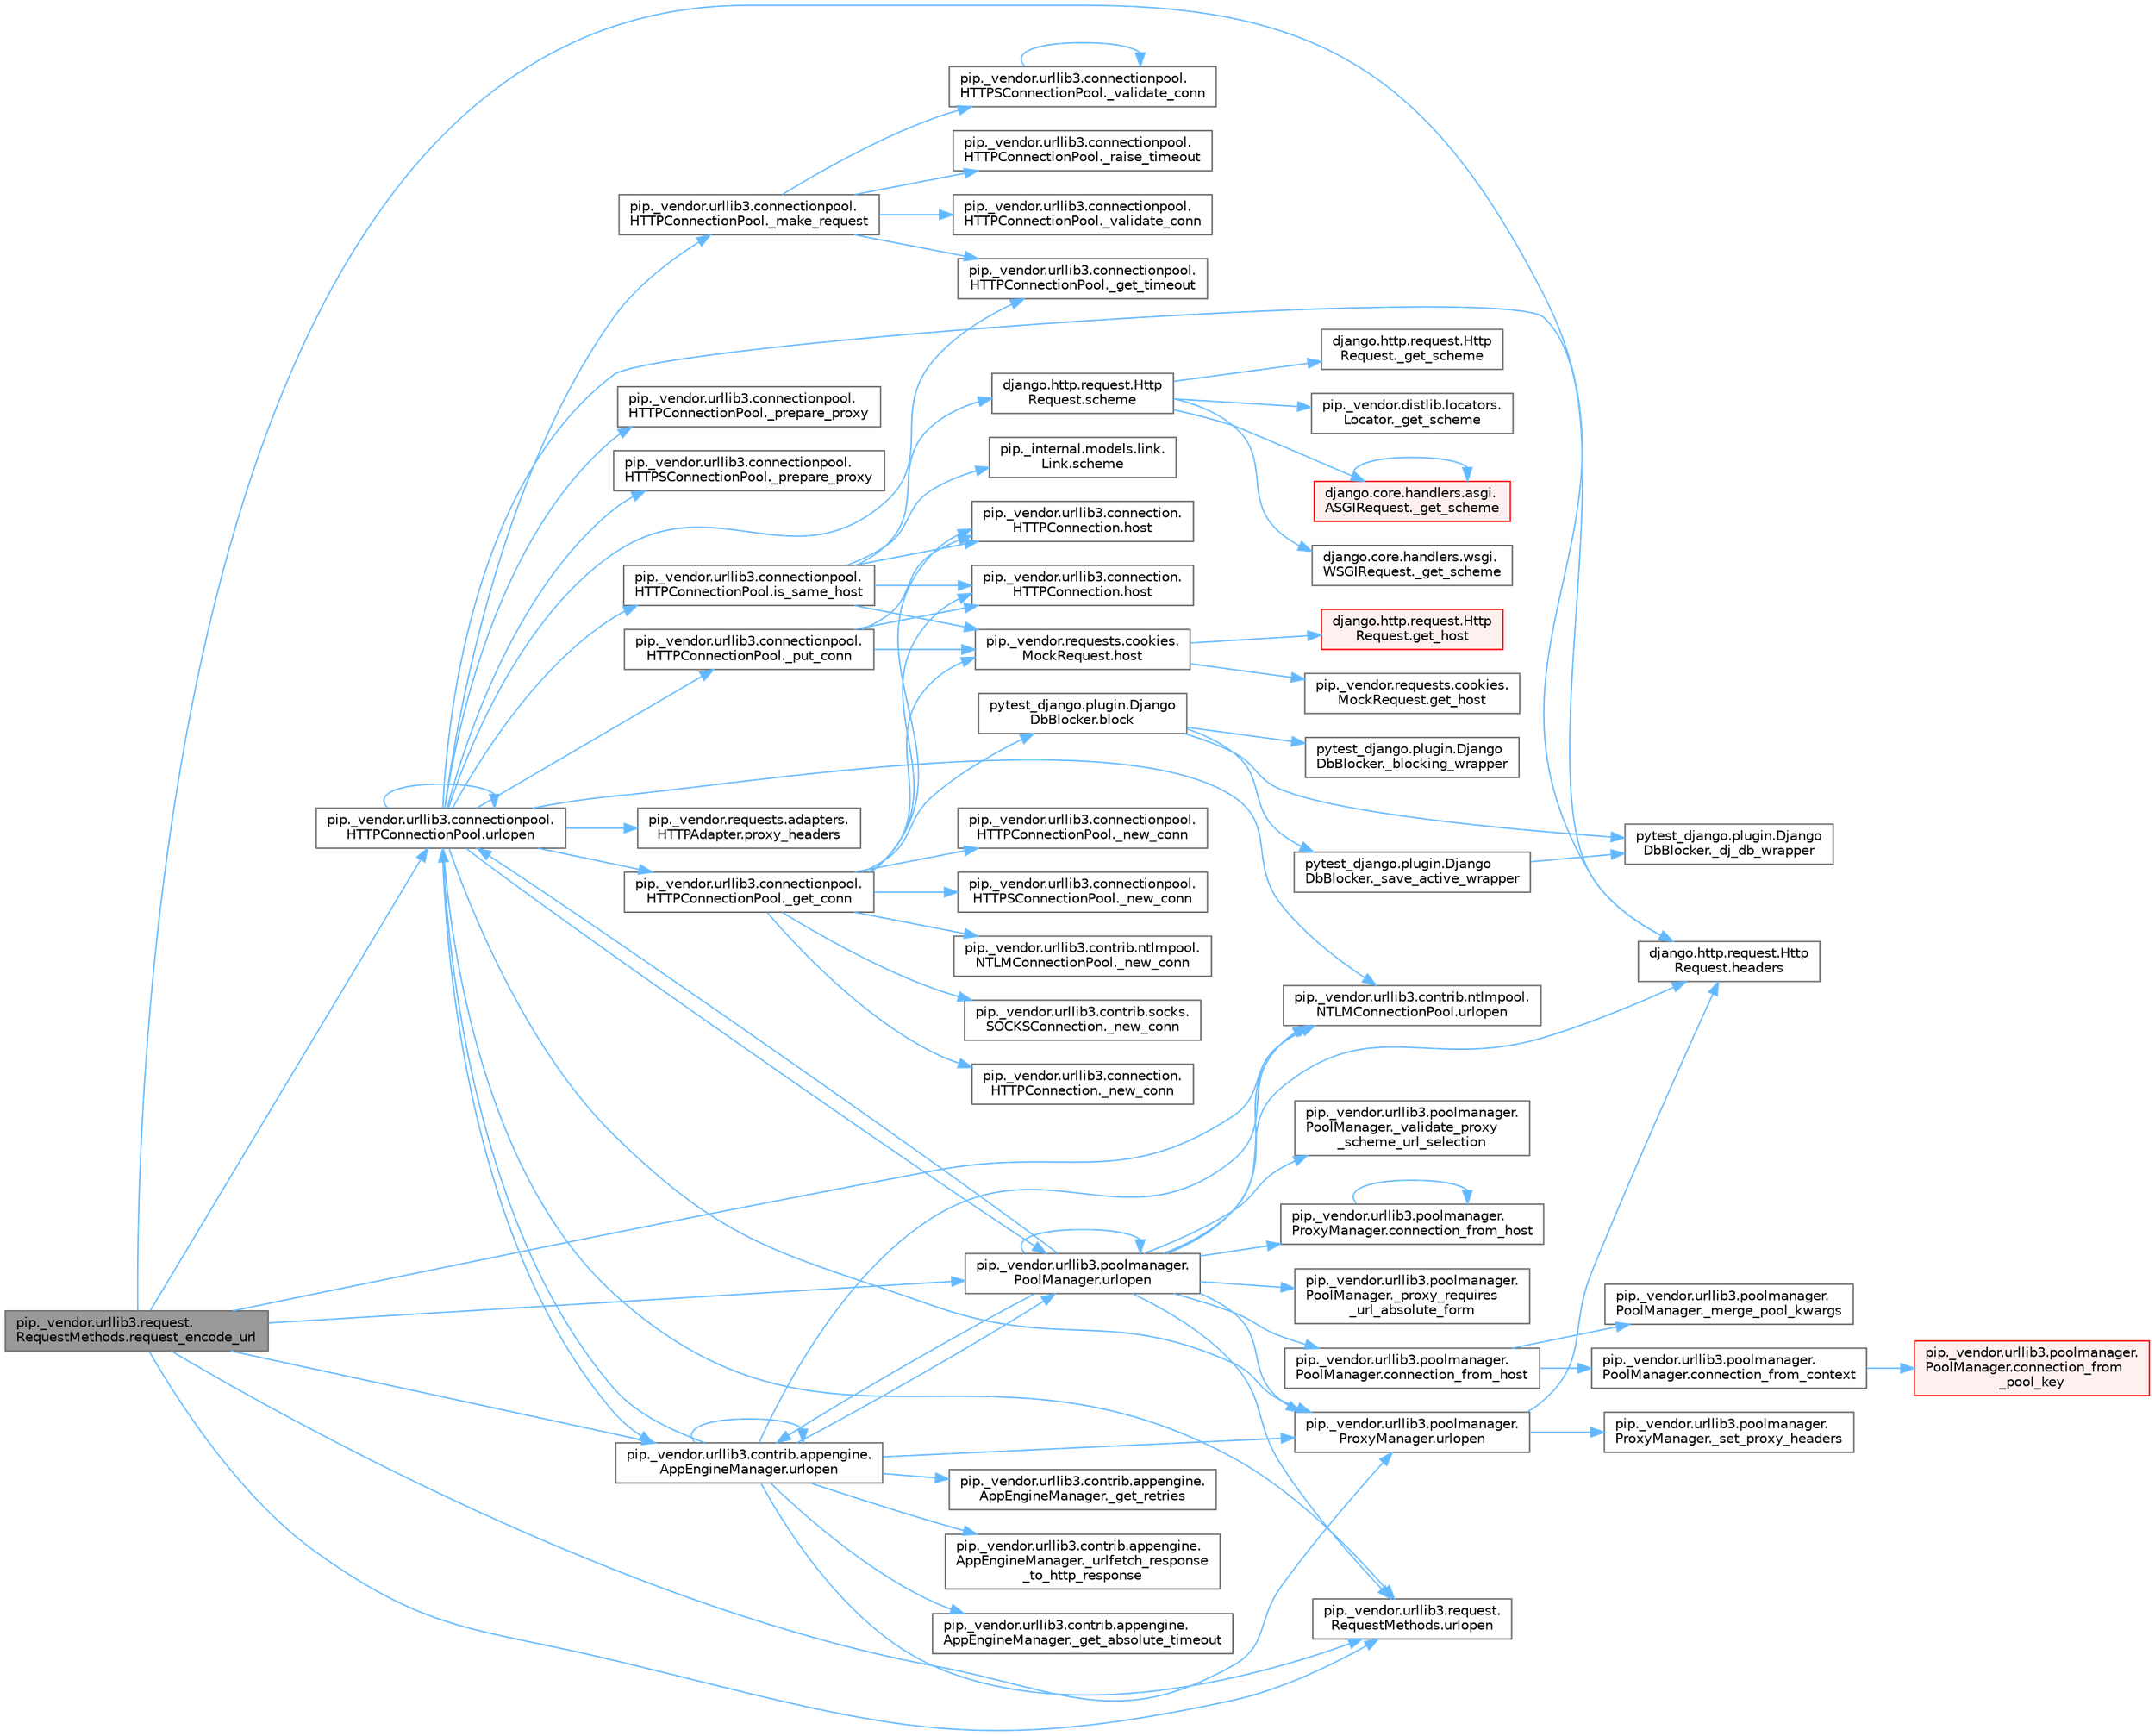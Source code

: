 digraph "pip._vendor.urllib3.request.RequestMethods.request_encode_url"
{
 // LATEX_PDF_SIZE
  bgcolor="transparent";
  edge [fontname=Helvetica,fontsize=10,labelfontname=Helvetica,labelfontsize=10];
  node [fontname=Helvetica,fontsize=10,shape=box,height=0.2,width=0.4];
  rankdir="LR";
  Node1 [id="Node000001",label="pip._vendor.urllib3.request.\lRequestMethods.request_encode_url",height=0.2,width=0.4,color="gray40", fillcolor="grey60", style="filled", fontcolor="black",tooltip=" "];
  Node1 -> Node2 [id="edge1_Node000001_Node000002",color="steelblue1",style="solid",tooltip=" "];
  Node2 [id="Node000002",label="django.http.request.Http\lRequest.headers",height=0.2,width=0.4,color="grey40", fillcolor="white", style="filled",URL="$classdjango_1_1http_1_1request_1_1_http_request.html#a757d86c06e163aa94180817723ce1b9c",tooltip=" "];
  Node1 -> Node3 [id="edge2_Node000001_Node000003",color="steelblue1",style="solid",tooltip=" "];
  Node3 [id="Node000003",label="pip._vendor.urllib3.connectionpool.\lHTTPConnectionPool.urlopen",height=0.2,width=0.4,color="grey40", fillcolor="white", style="filled",URL="$classpip_1_1__vendor_1_1urllib3_1_1connectionpool_1_1_h_t_t_p_connection_pool.html#ae35894f81da52ce45fa069cb5e1623c6",tooltip=" "];
  Node3 -> Node4 [id="edge3_Node000003_Node000004",color="steelblue1",style="solid",tooltip=" "];
  Node4 [id="Node000004",label="pip._vendor.urllib3.connectionpool.\lHTTPConnectionPool._get_conn",height=0.2,width=0.4,color="grey40", fillcolor="white", style="filled",URL="$classpip_1_1__vendor_1_1urllib3_1_1connectionpool_1_1_h_t_t_p_connection_pool.html#a9e54ab388e1655911664b7d0424aaa38",tooltip=" "];
  Node4 -> Node5 [id="edge4_Node000004_Node000005",color="steelblue1",style="solid",tooltip=" "];
  Node5 [id="Node000005",label="pip._vendor.urllib3.connection.\lHTTPConnection._new_conn",height=0.2,width=0.4,color="grey40", fillcolor="white", style="filled",URL="$classpip_1_1__vendor_1_1urllib3_1_1connection_1_1_h_t_t_p_connection.html#acbf63e6d5b010b3af4c4e87b1c141c54",tooltip=" "];
  Node4 -> Node6 [id="edge5_Node000004_Node000006",color="steelblue1",style="solid",tooltip=" "];
  Node6 [id="Node000006",label="pip._vendor.urllib3.connectionpool.\lHTTPConnectionPool._new_conn",height=0.2,width=0.4,color="grey40", fillcolor="white", style="filled",URL="$classpip_1_1__vendor_1_1urllib3_1_1connectionpool_1_1_h_t_t_p_connection_pool.html#a8e1d1db4b8835a0f4a814b2d17dd3385",tooltip=" "];
  Node4 -> Node7 [id="edge6_Node000004_Node000007",color="steelblue1",style="solid",tooltip=" "];
  Node7 [id="Node000007",label="pip._vendor.urllib3.connectionpool.\lHTTPSConnectionPool._new_conn",height=0.2,width=0.4,color="grey40", fillcolor="white", style="filled",URL="$classpip_1_1__vendor_1_1urllib3_1_1connectionpool_1_1_h_t_t_p_s_connection_pool.html#a18d4226a0916b0c022c02a0991ed85fa",tooltip=" "];
  Node4 -> Node8 [id="edge7_Node000004_Node000008",color="steelblue1",style="solid",tooltip=" "];
  Node8 [id="Node000008",label="pip._vendor.urllib3.contrib.ntlmpool.\lNTLMConnectionPool._new_conn",height=0.2,width=0.4,color="grey40", fillcolor="white", style="filled",URL="$classpip_1_1__vendor_1_1urllib3_1_1contrib_1_1ntlmpool_1_1_n_t_l_m_connection_pool.html#af188e32347dff664d569f8284cdd18c3",tooltip=" "];
  Node4 -> Node9 [id="edge8_Node000004_Node000009",color="steelblue1",style="solid",tooltip=" "];
  Node9 [id="Node000009",label="pip._vendor.urllib3.contrib.socks.\lSOCKSConnection._new_conn",height=0.2,width=0.4,color="grey40", fillcolor="white", style="filled",URL="$classpip_1_1__vendor_1_1urllib3_1_1contrib_1_1socks_1_1_s_o_c_k_s_connection.html#aa0424ca991441629214eccfada905be6",tooltip=" "];
  Node4 -> Node10 [id="edge9_Node000004_Node000010",color="steelblue1",style="solid",tooltip=" "];
  Node10 [id="Node000010",label="pytest_django.plugin.Django\lDbBlocker.block",height=0.2,width=0.4,color="grey40", fillcolor="white", style="filled",URL="$classpytest__django_1_1plugin_1_1_django_db_blocker.html#a3a81d35524691da48cf148fad4ca7859",tooltip=" "];
  Node10 -> Node11 [id="edge10_Node000010_Node000011",color="steelblue1",style="solid",tooltip=" "];
  Node11 [id="Node000011",label="pytest_django.plugin.Django\lDbBlocker._blocking_wrapper",height=0.2,width=0.4,color="grey40", fillcolor="white", style="filled",URL="$classpytest__django_1_1plugin_1_1_django_db_blocker.html#ae66aedfcfff5b6aaefae0a24cb972bda",tooltip=" "];
  Node10 -> Node12 [id="edge11_Node000010_Node000012",color="steelblue1",style="solid",tooltip=" "];
  Node12 [id="Node000012",label="pytest_django.plugin.Django\lDbBlocker._dj_db_wrapper",height=0.2,width=0.4,color="grey40", fillcolor="white", style="filled",URL="$classpytest__django_1_1plugin_1_1_django_db_blocker.html#aa10beaf54035109289714199ecf5fa87",tooltip=" "];
  Node10 -> Node13 [id="edge12_Node000010_Node000013",color="steelblue1",style="solid",tooltip=" "];
  Node13 [id="Node000013",label="pytest_django.plugin.Django\lDbBlocker._save_active_wrapper",height=0.2,width=0.4,color="grey40", fillcolor="white", style="filled",URL="$classpytest__django_1_1plugin_1_1_django_db_blocker.html#ac158a0dd4f9d239367387558949db121",tooltip=" "];
  Node13 -> Node12 [id="edge13_Node000013_Node000012",color="steelblue1",style="solid",tooltip=" "];
  Node4 -> Node14 [id="edge14_Node000004_Node000014",color="steelblue1",style="solid",tooltip=" "];
  Node14 [id="Node000014",label="pip._vendor.requests.cookies.\lMockRequest.host",height=0.2,width=0.4,color="grey40", fillcolor="white", style="filled",URL="$classpip_1_1__vendor_1_1requests_1_1cookies_1_1_mock_request.html#a4dde5bbc200e103c71177f84676767a1",tooltip=" "];
  Node14 -> Node15 [id="edge15_Node000014_Node000015",color="steelblue1",style="solid",tooltip=" "];
  Node15 [id="Node000015",label="django.http.request.Http\lRequest.get_host",height=0.2,width=0.4,color="red", fillcolor="#FFF0F0", style="filled",URL="$classdjango_1_1http_1_1request_1_1_http_request.html#a24ec01aa893820b82d0387c09832d97e",tooltip=" "];
  Node14 -> Node30 [id="edge16_Node000014_Node000030",color="steelblue1",style="solid",tooltip=" "];
  Node30 [id="Node000030",label="pip._vendor.requests.cookies.\lMockRequest.get_host",height=0.2,width=0.4,color="grey40", fillcolor="white", style="filled",URL="$classpip_1_1__vendor_1_1requests_1_1cookies_1_1_mock_request.html#aee94311b32ee9c2fccac9b6c992ee4bf",tooltip=" "];
  Node4 -> Node31 [id="edge17_Node000004_Node000031",color="steelblue1",style="solid",tooltip=" "];
  Node31 [id="Node000031",label="pip._vendor.urllib3.connection.\lHTTPConnection.host",height=0.2,width=0.4,color="grey40", fillcolor="white", style="filled",URL="$classpip_1_1__vendor_1_1urllib3_1_1connection_1_1_h_t_t_p_connection.html#a6caecd6a3890f1badc6f4977790ca8f1",tooltip=" "];
  Node4 -> Node32 [id="edge18_Node000004_Node000032",color="steelblue1",style="solid",tooltip=" "];
  Node32 [id="Node000032",label="pip._vendor.urllib3.connection.\lHTTPConnection.host",height=0.2,width=0.4,color="grey40", fillcolor="white", style="filled",URL="$classpip_1_1__vendor_1_1urllib3_1_1connection_1_1_h_t_t_p_connection.html#a0e5a44f485e3c86c9691adcabfed0d71",tooltip=" "];
  Node3 -> Node33 [id="edge19_Node000003_Node000033",color="steelblue1",style="solid",tooltip=" "];
  Node33 [id="Node000033",label="pip._vendor.urllib3.connectionpool.\lHTTPConnectionPool._get_timeout",height=0.2,width=0.4,color="grey40", fillcolor="white", style="filled",URL="$classpip_1_1__vendor_1_1urllib3_1_1connectionpool_1_1_h_t_t_p_connection_pool.html#aba76ba0417c65d1b50296ab226534bef",tooltip=" "];
  Node3 -> Node34 [id="edge20_Node000003_Node000034",color="steelblue1",style="solid",tooltip=" "];
  Node34 [id="Node000034",label="pip._vendor.urllib3.connectionpool.\lHTTPConnectionPool._make_request",height=0.2,width=0.4,color="grey40", fillcolor="white", style="filled",URL="$classpip_1_1__vendor_1_1urllib3_1_1connectionpool_1_1_h_t_t_p_connection_pool.html#a302fdf2c2561bdad760fd26dfa1cfa1f",tooltip=" "];
  Node34 -> Node33 [id="edge21_Node000034_Node000033",color="steelblue1",style="solid",tooltip=" "];
  Node34 -> Node35 [id="edge22_Node000034_Node000035",color="steelblue1",style="solid",tooltip=" "];
  Node35 [id="Node000035",label="pip._vendor.urllib3.connectionpool.\lHTTPConnectionPool._raise_timeout",height=0.2,width=0.4,color="grey40", fillcolor="white", style="filled",URL="$classpip_1_1__vendor_1_1urllib3_1_1connectionpool_1_1_h_t_t_p_connection_pool.html#a93caaae51f197bb8beca3ce9c26a108f",tooltip=" "];
  Node34 -> Node36 [id="edge23_Node000034_Node000036",color="steelblue1",style="solid",tooltip=" "];
  Node36 [id="Node000036",label="pip._vendor.urllib3.connectionpool.\lHTTPConnectionPool._validate_conn",height=0.2,width=0.4,color="grey40", fillcolor="white", style="filled",URL="$classpip_1_1__vendor_1_1urllib3_1_1connectionpool_1_1_h_t_t_p_connection_pool.html#afd7c9d73befe84cba73177a8850224d5",tooltip=" "];
  Node34 -> Node37 [id="edge24_Node000034_Node000037",color="steelblue1",style="solid",tooltip=" "];
  Node37 [id="Node000037",label="pip._vendor.urllib3.connectionpool.\lHTTPSConnectionPool._validate_conn",height=0.2,width=0.4,color="grey40", fillcolor="white", style="filled",URL="$classpip_1_1__vendor_1_1urllib3_1_1connectionpool_1_1_h_t_t_p_s_connection_pool.html#a69659a846adae5b653caefee54a5a7b3",tooltip=" "];
  Node37 -> Node37 [id="edge25_Node000037_Node000037",color="steelblue1",style="solid",tooltip=" "];
  Node3 -> Node38 [id="edge26_Node000003_Node000038",color="steelblue1",style="solid",tooltip=" "];
  Node38 [id="Node000038",label="pip._vendor.urllib3.connectionpool.\lHTTPConnectionPool._prepare_proxy",height=0.2,width=0.4,color="grey40", fillcolor="white", style="filled",URL="$classpip_1_1__vendor_1_1urllib3_1_1connectionpool_1_1_h_t_t_p_connection_pool.html#a9cf7c211d15e959c63f208b1cac3bc4c",tooltip=" "];
  Node3 -> Node39 [id="edge27_Node000003_Node000039",color="steelblue1",style="solid",tooltip=" "];
  Node39 [id="Node000039",label="pip._vendor.urllib3.connectionpool.\lHTTPSConnectionPool._prepare_proxy",height=0.2,width=0.4,color="grey40", fillcolor="white", style="filled",URL="$classpip_1_1__vendor_1_1urllib3_1_1connectionpool_1_1_h_t_t_p_s_connection_pool.html#a8ae5c85802b313b0779c8171ef5edde5",tooltip=" "];
  Node3 -> Node40 [id="edge28_Node000003_Node000040",color="steelblue1",style="solid",tooltip=" "];
  Node40 [id="Node000040",label="pip._vendor.urllib3.connectionpool.\lHTTPConnectionPool._put_conn",height=0.2,width=0.4,color="grey40", fillcolor="white", style="filled",URL="$classpip_1_1__vendor_1_1urllib3_1_1connectionpool_1_1_h_t_t_p_connection_pool.html#ad54913eb43d0bfce9d51602670aa4cd9",tooltip=" "];
  Node40 -> Node14 [id="edge29_Node000040_Node000014",color="steelblue1",style="solid",tooltip=" "];
  Node40 -> Node31 [id="edge30_Node000040_Node000031",color="steelblue1",style="solid",tooltip=" "];
  Node40 -> Node32 [id="edge31_Node000040_Node000032",color="steelblue1",style="solid",tooltip=" "];
  Node3 -> Node2 [id="edge32_Node000003_Node000002",color="steelblue1",style="solid",tooltip=" "];
  Node3 -> Node41 [id="edge33_Node000003_Node000041",color="steelblue1",style="solid",tooltip=" "];
  Node41 [id="Node000041",label="pip._vendor.urllib3.connectionpool.\lHTTPConnectionPool.is_same_host",height=0.2,width=0.4,color="grey40", fillcolor="white", style="filled",URL="$classpip_1_1__vendor_1_1urllib3_1_1connectionpool_1_1_h_t_t_p_connection_pool.html#a6776ab37efc3224608f1ab48d4df8209",tooltip=" "];
  Node41 -> Node14 [id="edge34_Node000041_Node000014",color="steelblue1",style="solid",tooltip=" "];
  Node41 -> Node31 [id="edge35_Node000041_Node000031",color="steelblue1",style="solid",tooltip=" "];
  Node41 -> Node32 [id="edge36_Node000041_Node000032",color="steelblue1",style="solid",tooltip=" "];
  Node41 -> Node19 [id="edge37_Node000041_Node000019",color="steelblue1",style="solid",tooltip=" "];
  Node19 [id="Node000019",label="django.http.request.Http\lRequest.scheme",height=0.2,width=0.4,color="grey40", fillcolor="white", style="filled",URL="$classdjango_1_1http_1_1request_1_1_http_request.html#a310351c62fabcc0ae84b2adf024ebe2a",tooltip=" "];
  Node19 -> Node20 [id="edge38_Node000019_Node000020",color="steelblue1",style="solid",tooltip=" "];
  Node20 [id="Node000020",label="django.core.handlers.asgi.\lASGIRequest._get_scheme",height=0.2,width=0.4,color="red", fillcolor="#FFF0F0", style="filled",URL="$classdjango_1_1core_1_1handlers_1_1asgi_1_1_a_s_g_i_request.html#ad35cf1281b6acc53ed620caf924ee919",tooltip=" "];
  Node20 -> Node20 [id="edge39_Node000020_Node000020",color="steelblue1",style="solid",tooltip=" "];
  Node19 -> Node26 [id="edge40_Node000019_Node000026",color="steelblue1",style="solid",tooltip=" "];
  Node26 [id="Node000026",label="django.core.handlers.wsgi.\lWSGIRequest._get_scheme",height=0.2,width=0.4,color="grey40", fillcolor="white", style="filled",URL="$classdjango_1_1core_1_1handlers_1_1wsgi_1_1_w_s_g_i_request.html#a7ed15bfcc5b849dff1cb1d523c88357e",tooltip=" "];
  Node19 -> Node27 [id="edge41_Node000019_Node000027",color="steelblue1",style="solid",tooltip=" "];
  Node27 [id="Node000027",label="django.http.request.Http\lRequest._get_scheme",height=0.2,width=0.4,color="grey40", fillcolor="white", style="filled",URL="$classdjango_1_1http_1_1request_1_1_http_request.html#a5d4a545f4035f64b59bdde25b491ef3c",tooltip=" "];
  Node19 -> Node28 [id="edge42_Node000019_Node000028",color="steelblue1",style="solid",tooltip=" "];
  Node28 [id="Node000028",label="pip._vendor.distlib.locators.\lLocator._get_scheme",height=0.2,width=0.4,color="grey40", fillcolor="white", style="filled",URL="$classpip_1_1__vendor_1_1distlib_1_1locators_1_1_locator.html#acac07231eb99cb445285a9f84d131dcd",tooltip=" "];
  Node41 -> Node29 [id="edge43_Node000041_Node000029",color="steelblue1",style="solid",tooltip=" "];
  Node29 [id="Node000029",label="pip._internal.models.link.\lLink.scheme",height=0.2,width=0.4,color="grey40", fillcolor="white", style="filled",URL="$classpip_1_1__internal_1_1models_1_1link_1_1_link.html#a0086cb599d01ffeffa03c0c35ab85a42",tooltip=" "];
  Node3 -> Node42 [id="edge44_Node000003_Node000042",color="steelblue1",style="solid",tooltip=" "];
  Node42 [id="Node000042",label="pip._vendor.requests.adapters.\lHTTPAdapter.proxy_headers",height=0.2,width=0.4,color="grey40", fillcolor="white", style="filled",URL="$classpip_1_1__vendor_1_1requests_1_1adapters_1_1_h_t_t_p_adapter.html#a1dcd305e5dbdbbe34a3ab4eeb559645f",tooltip=" "];
  Node3 -> Node3 [id="edge45_Node000003_Node000003",color="steelblue1",style="solid",tooltip=" "];
  Node3 -> Node43 [id="edge46_Node000003_Node000043",color="steelblue1",style="solid",tooltip=" "];
  Node43 [id="Node000043",label="pip._vendor.urllib3.contrib.appengine.\lAppEngineManager.urlopen",height=0.2,width=0.4,color="grey40", fillcolor="white", style="filled",URL="$classpip_1_1__vendor_1_1urllib3_1_1contrib_1_1appengine_1_1_app_engine_manager.html#a7b6f1d3b2aba947ba6c46d2bbe129d3a",tooltip=" "];
  Node43 -> Node44 [id="edge47_Node000043_Node000044",color="steelblue1",style="solid",tooltip=" "];
  Node44 [id="Node000044",label="pip._vendor.urllib3.contrib.appengine.\lAppEngineManager._get_absolute_timeout",height=0.2,width=0.4,color="grey40", fillcolor="white", style="filled",URL="$classpip_1_1__vendor_1_1urllib3_1_1contrib_1_1appengine_1_1_app_engine_manager.html#a2bae3813140d51e0e4ed34ff2bb52222",tooltip=" "];
  Node43 -> Node45 [id="edge48_Node000043_Node000045",color="steelblue1",style="solid",tooltip=" "];
  Node45 [id="Node000045",label="pip._vendor.urllib3.contrib.appengine.\lAppEngineManager._get_retries",height=0.2,width=0.4,color="grey40", fillcolor="white", style="filled",URL="$classpip_1_1__vendor_1_1urllib3_1_1contrib_1_1appengine_1_1_app_engine_manager.html#a0f5f466951d749bf606a40e291127e6d",tooltip=" "];
  Node43 -> Node46 [id="edge49_Node000043_Node000046",color="steelblue1",style="solid",tooltip=" "];
  Node46 [id="Node000046",label="pip._vendor.urllib3.contrib.appengine.\lAppEngineManager._urlfetch_response\l_to_http_response",height=0.2,width=0.4,color="grey40", fillcolor="white", style="filled",URL="$classpip_1_1__vendor_1_1urllib3_1_1contrib_1_1appengine_1_1_app_engine_manager.html#ab62e81b300f263dfc2d9dacc5c517596",tooltip=" "];
  Node43 -> Node3 [id="edge50_Node000043_Node000003",color="steelblue1",style="solid",tooltip=" "];
  Node43 -> Node43 [id="edge51_Node000043_Node000043",color="steelblue1",style="solid",tooltip=" "];
  Node43 -> Node47 [id="edge52_Node000043_Node000047",color="steelblue1",style="solid",tooltip=" "];
  Node47 [id="Node000047",label="pip._vendor.urllib3.contrib.ntlmpool.\lNTLMConnectionPool.urlopen",height=0.2,width=0.4,color="grey40", fillcolor="white", style="filled",URL="$classpip_1_1__vendor_1_1urllib3_1_1contrib_1_1ntlmpool_1_1_n_t_l_m_connection_pool.html#a4e07ae213fb8d0141b3bc675fe8e0c98",tooltip=" "];
  Node43 -> Node48 [id="edge53_Node000043_Node000048",color="steelblue1",style="solid",tooltip=" "];
  Node48 [id="Node000048",label="pip._vendor.urllib3.poolmanager.\lPoolManager.urlopen",height=0.2,width=0.4,color="grey40", fillcolor="white", style="filled",URL="$classpip_1_1__vendor_1_1urllib3_1_1poolmanager_1_1_pool_manager.html#aef459d925edd0cadb3345527e8a35775",tooltip=" "];
  Node48 -> Node49 [id="edge54_Node000048_Node000049",color="steelblue1",style="solid",tooltip=" "];
  Node49 [id="Node000049",label="pip._vendor.urllib3.poolmanager.\lPoolManager._proxy_requires\l_url_absolute_form",height=0.2,width=0.4,color="grey40", fillcolor="white", style="filled",URL="$classpip_1_1__vendor_1_1urllib3_1_1poolmanager_1_1_pool_manager.html#a0b74e0d8b2e1943c40c594b2fdaf2070",tooltip=" "];
  Node48 -> Node50 [id="edge55_Node000048_Node000050",color="steelblue1",style="solid",tooltip=" "];
  Node50 [id="Node000050",label="pip._vendor.urllib3.poolmanager.\lPoolManager._validate_proxy\l_scheme_url_selection",height=0.2,width=0.4,color="grey40", fillcolor="white", style="filled",URL="$classpip_1_1__vendor_1_1urllib3_1_1poolmanager_1_1_pool_manager.html#aa2db448de7172c11ffac46d0fecbf6f6",tooltip=" "];
  Node48 -> Node51 [id="edge56_Node000048_Node000051",color="steelblue1",style="solid",tooltip=" "];
  Node51 [id="Node000051",label="pip._vendor.urllib3.poolmanager.\lPoolManager.connection_from_host",height=0.2,width=0.4,color="grey40", fillcolor="white", style="filled",URL="$classpip_1_1__vendor_1_1urllib3_1_1poolmanager_1_1_pool_manager.html#ab2fa6f4f4a450c2791c71c89e9d78612",tooltip=" "];
  Node51 -> Node52 [id="edge57_Node000051_Node000052",color="steelblue1",style="solid",tooltip=" "];
  Node52 [id="Node000052",label="pip._vendor.urllib3.poolmanager.\lPoolManager._merge_pool_kwargs",height=0.2,width=0.4,color="grey40", fillcolor="white", style="filled",URL="$classpip_1_1__vendor_1_1urllib3_1_1poolmanager_1_1_pool_manager.html#a29c5270d3d711df18d40532b07dcdcac",tooltip=" "];
  Node51 -> Node53 [id="edge58_Node000051_Node000053",color="steelblue1",style="solid",tooltip=" "];
  Node53 [id="Node000053",label="pip._vendor.urllib3.poolmanager.\lPoolManager.connection_from_context",height=0.2,width=0.4,color="grey40", fillcolor="white", style="filled",URL="$classpip_1_1__vendor_1_1urllib3_1_1poolmanager_1_1_pool_manager.html#a0867c18bd99d5db5f039d8b45dd1a596",tooltip=" "];
  Node53 -> Node54 [id="edge59_Node000053_Node000054",color="steelblue1",style="solid",tooltip=" "];
  Node54 [id="Node000054",label="pip._vendor.urllib3.poolmanager.\lPoolManager.connection_from\l_pool_key",height=0.2,width=0.4,color="red", fillcolor="#FFF0F0", style="filled",URL="$classpip_1_1__vendor_1_1urllib3_1_1poolmanager_1_1_pool_manager.html#afc1b19f845683948cb4324b744d49298",tooltip=" "];
  Node48 -> Node56 [id="edge60_Node000048_Node000056",color="steelblue1",style="solid",tooltip=" "];
  Node56 [id="Node000056",label="pip._vendor.urllib3.poolmanager.\lProxyManager.connection_from_host",height=0.2,width=0.4,color="grey40", fillcolor="white", style="filled",URL="$classpip_1_1__vendor_1_1urllib3_1_1poolmanager_1_1_proxy_manager.html#a6ea480c8240b6836b1d7eb2d23f55db8",tooltip=" "];
  Node56 -> Node56 [id="edge61_Node000056_Node000056",color="steelblue1",style="solid",tooltip=" "];
  Node48 -> Node2 [id="edge62_Node000048_Node000002",color="steelblue1",style="solid",tooltip=" "];
  Node48 -> Node3 [id="edge63_Node000048_Node000003",color="steelblue1",style="solid",tooltip=" "];
  Node48 -> Node43 [id="edge64_Node000048_Node000043",color="steelblue1",style="solid",tooltip=" "];
  Node48 -> Node47 [id="edge65_Node000048_Node000047",color="steelblue1",style="solid",tooltip=" "];
  Node48 -> Node48 [id="edge66_Node000048_Node000048",color="steelblue1",style="solid",tooltip=" "];
  Node48 -> Node57 [id="edge67_Node000048_Node000057",color="steelblue1",style="solid",tooltip=" "];
  Node57 [id="Node000057",label="pip._vendor.urllib3.poolmanager.\lProxyManager.urlopen",height=0.2,width=0.4,color="grey40", fillcolor="white", style="filled",URL="$classpip_1_1__vendor_1_1urllib3_1_1poolmanager_1_1_proxy_manager.html#ae25cbd458f81cd493b5fa2c155d7ade0",tooltip=" "];
  Node57 -> Node58 [id="edge68_Node000057_Node000058",color="steelblue1",style="solid",tooltip=" "];
  Node58 [id="Node000058",label="pip._vendor.urllib3.poolmanager.\lProxyManager._set_proxy_headers",height=0.2,width=0.4,color="grey40", fillcolor="white", style="filled",URL="$classpip_1_1__vendor_1_1urllib3_1_1poolmanager_1_1_proxy_manager.html#af0985cf3dee722b3c78487ad6806dd7e",tooltip=" "];
  Node57 -> Node2 [id="edge69_Node000057_Node000002",color="steelblue1",style="solid",tooltip=" "];
  Node48 -> Node59 [id="edge70_Node000048_Node000059",color="steelblue1",style="solid",tooltip=" "];
  Node59 [id="Node000059",label="pip._vendor.urllib3.request.\lRequestMethods.urlopen",height=0.2,width=0.4,color="grey40", fillcolor="white", style="filled",URL="$classpip_1_1__vendor_1_1urllib3_1_1request_1_1_request_methods.html#a42d2ca8577e664d4b8b5ff3b9535745d",tooltip=" "];
  Node43 -> Node57 [id="edge71_Node000043_Node000057",color="steelblue1",style="solid",tooltip=" "];
  Node43 -> Node59 [id="edge72_Node000043_Node000059",color="steelblue1",style="solid",tooltip=" "];
  Node3 -> Node47 [id="edge73_Node000003_Node000047",color="steelblue1",style="solid",tooltip=" "];
  Node3 -> Node48 [id="edge74_Node000003_Node000048",color="steelblue1",style="solid",tooltip=" "];
  Node3 -> Node57 [id="edge75_Node000003_Node000057",color="steelblue1",style="solid",tooltip=" "];
  Node3 -> Node59 [id="edge76_Node000003_Node000059",color="steelblue1",style="solid",tooltip=" "];
  Node1 -> Node43 [id="edge77_Node000001_Node000043",color="steelblue1",style="solid",tooltip=" "];
  Node1 -> Node47 [id="edge78_Node000001_Node000047",color="steelblue1",style="solid",tooltip=" "];
  Node1 -> Node48 [id="edge79_Node000001_Node000048",color="steelblue1",style="solid",tooltip=" "];
  Node1 -> Node57 [id="edge80_Node000001_Node000057",color="steelblue1",style="solid",tooltip=" "];
  Node1 -> Node59 [id="edge81_Node000001_Node000059",color="steelblue1",style="solid",tooltip=" "];
}
